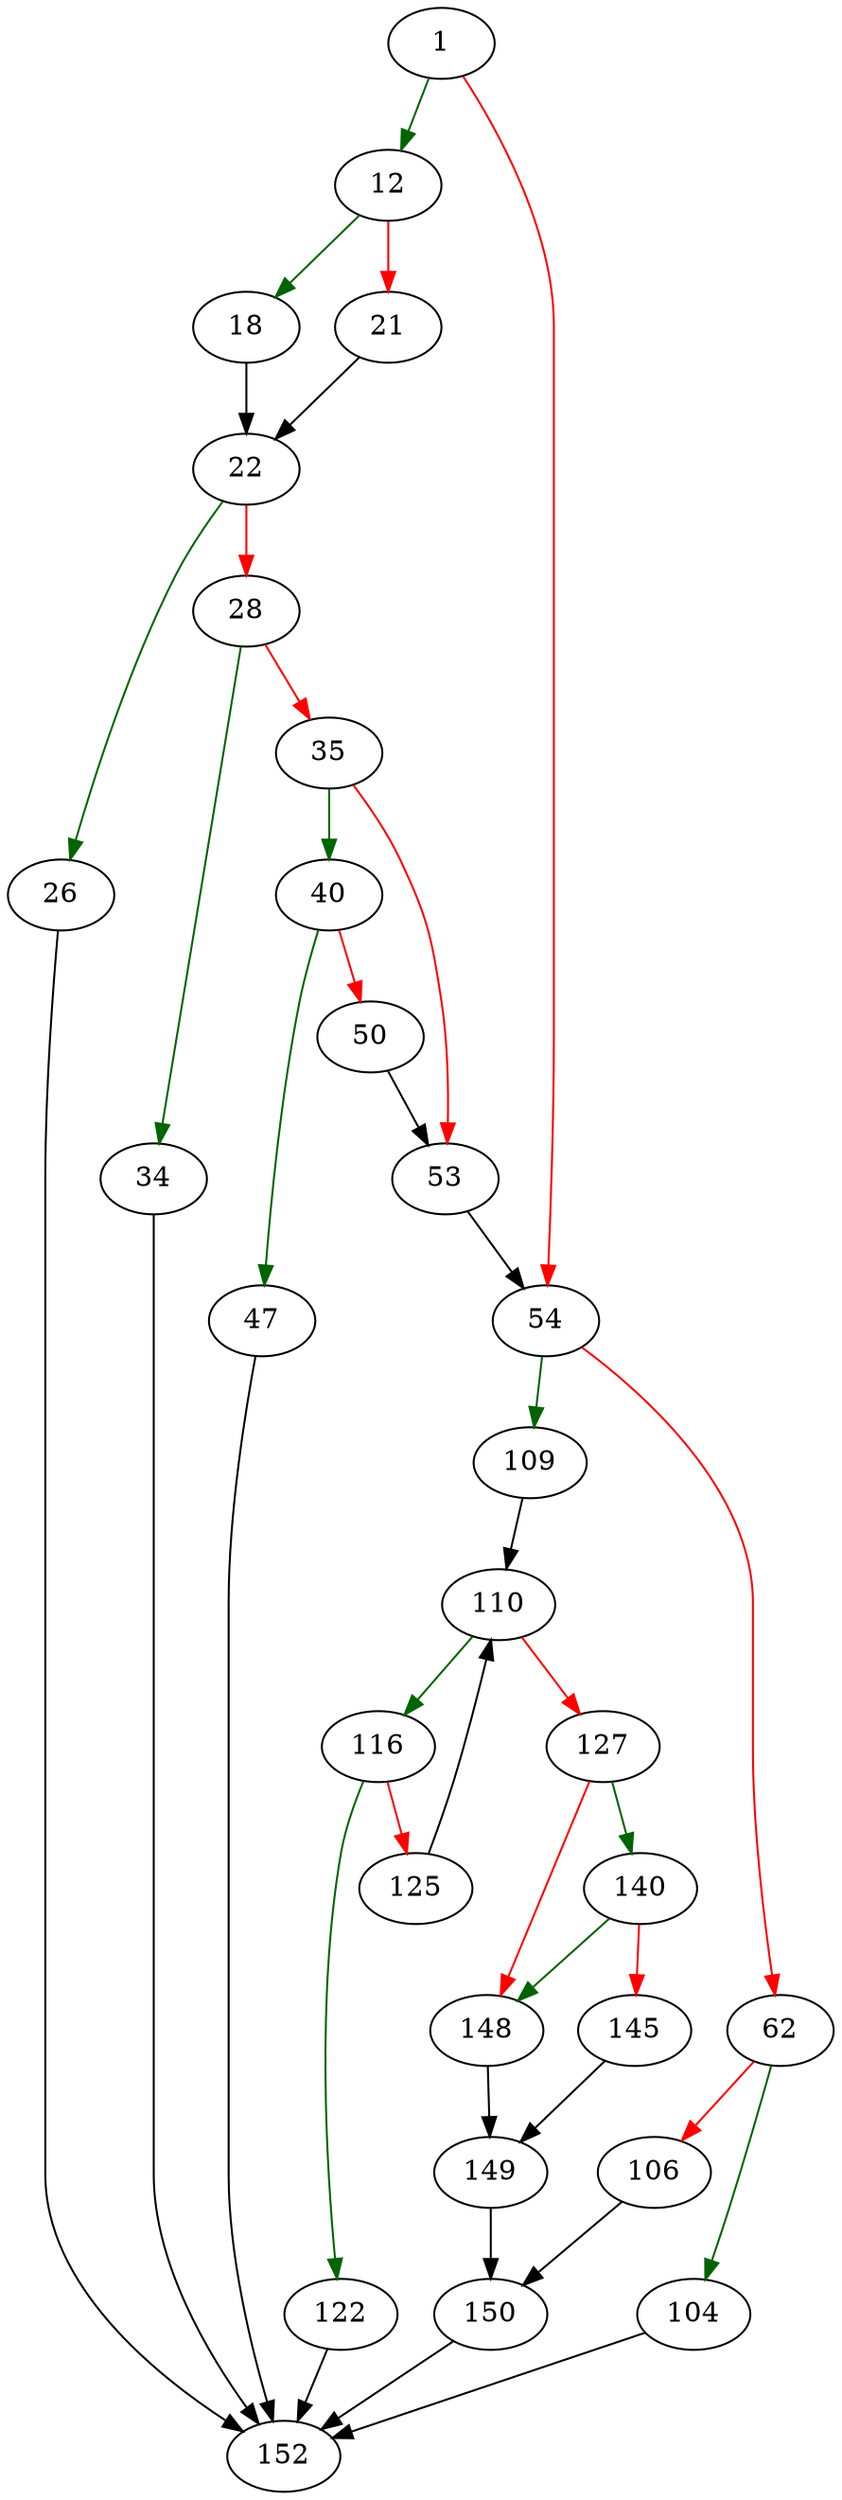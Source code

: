 strict digraph "btreePrevious" {
	// Node definitions.
	1 [entry=true];
	12;
	54;
	18;
	21;
	22;
	26;
	28;
	152;
	34;
	35;
	40;
	53;
	47;
	50;
	109;
	62;
	104;
	106;
	150;
	110;
	116;
	127;
	122;
	125;
	140;
	148;
	145;
	149;

	// Edge definitions.
	1 -> 12 [
		color=darkgreen
		cond=true
	];
	1 -> 54 [
		color=red
		cond=false
	];
	12 -> 18 [
		color=darkgreen
		cond=true
	];
	12 -> 21 [
		color=red
		cond=false
	];
	54 -> 109 [
		color=darkgreen
		cond=true
	];
	54 -> 62 [
		color=red
		cond=false
	];
	18 -> 22;
	21 -> 22;
	22 -> 26 [
		color=darkgreen
		cond=true
	];
	22 -> 28 [
		color=red
		cond=false
	];
	26 -> 152;
	28 -> 34 [
		color=darkgreen
		cond=true
	];
	28 -> 35 [
		color=red
		cond=false
	];
	34 -> 152;
	35 -> 40 [
		color=darkgreen
		cond=true
	];
	35 -> 53 [
		color=red
		cond=false
	];
	40 -> 47 [
		color=darkgreen
		cond=true
	];
	40 -> 50 [
		color=red
		cond=false
	];
	53 -> 54;
	47 -> 152;
	50 -> 53;
	109 -> 110;
	62 -> 104 [
		color=darkgreen
		cond=true
	];
	62 -> 106 [
		color=red
		cond=false
	];
	104 -> 152;
	106 -> 150;
	150 -> 152;
	110 -> 116 [
		color=darkgreen
		cond=true
	];
	110 -> 127 [
		color=red
		cond=false
	];
	116 -> 122 [
		color=darkgreen
		cond=true
	];
	116 -> 125 [
		color=red
		cond=false
	];
	127 -> 140 [
		color=darkgreen
		cond=true
	];
	127 -> 148 [
		color=red
		cond=false
	];
	122 -> 152;
	125 -> 110;
	140 -> 148 [
		color=darkgreen
		cond=true
	];
	140 -> 145 [
		color=red
		cond=false
	];
	148 -> 149;
	145 -> 149;
	149 -> 150;
}